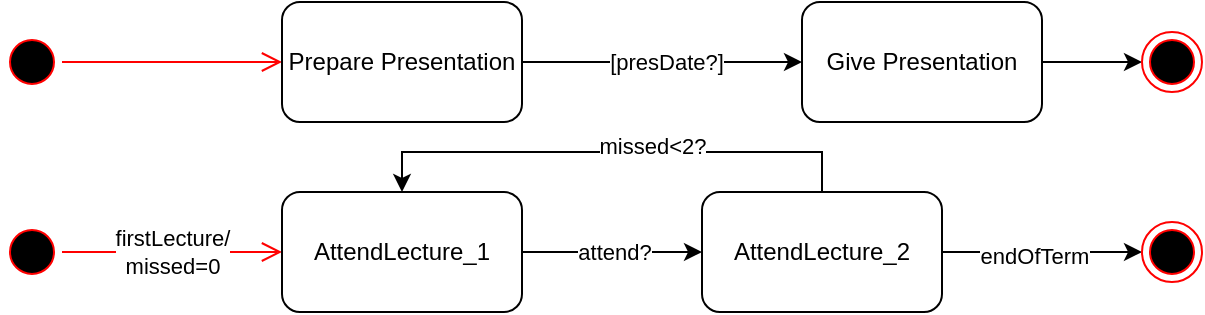 <mxfile version="26.0.16">
  <diagram name="Page-1" id="0wOkrVP3csroepFKxfg5">
    <mxGraphModel dx="1379" dy="819" grid="1" gridSize="10" guides="1" tooltips="1" connect="1" arrows="1" fold="1" page="1" pageScale="1" pageWidth="827" pageHeight="1169" math="0" shadow="0">
      <root>
        <mxCell id="0" />
        <mxCell id="1" parent="0" />
        <mxCell id="j-jOkeOCwelDXPwPtteb-1" value="" style="ellipse;html=1;shape=startState;fillColor=#000000;strokeColor=#ff0000;" vertex="1" parent="1">
          <mxGeometry x="110" y="310" width="30" height="30" as="geometry" />
        </mxCell>
        <mxCell id="j-jOkeOCwelDXPwPtteb-2" value="" style="edgeStyle=orthogonalEdgeStyle;html=1;verticalAlign=bottom;endArrow=open;endSize=8;strokeColor=#ff0000;rounded=0;entryX=0;entryY=0.5;entryDx=0;entryDy=0;exitX=1;exitY=0.5;exitDx=0;exitDy=0;" edge="1" source="j-jOkeOCwelDXPwPtteb-1" parent="1" target="j-jOkeOCwelDXPwPtteb-3">
          <mxGeometry relative="1" as="geometry">
            <mxPoint x="240" y="340" as="targetPoint" />
            <mxPoint x="150" y="325" as="sourcePoint" />
          </mxGeometry>
        </mxCell>
        <mxCell id="j-jOkeOCwelDXPwPtteb-4" style="edgeStyle=orthogonalEdgeStyle;rounded=0;orthogonalLoop=1;jettySize=auto;html=1;entryX=0;entryY=0.5;entryDx=0;entryDy=0;" edge="1" parent="1" source="j-jOkeOCwelDXPwPtteb-3" target="j-jOkeOCwelDXPwPtteb-6">
          <mxGeometry relative="1" as="geometry">
            <mxPoint x="490" y="580" as="targetPoint" />
          </mxGeometry>
        </mxCell>
        <mxCell id="j-jOkeOCwelDXPwPtteb-5" value="[presDate?]" style="edgeLabel;html=1;align=center;verticalAlign=middle;resizable=0;points=[];" vertex="1" connectable="0" parent="j-jOkeOCwelDXPwPtteb-4">
          <mxGeometry x="0.004" y="1" relative="1" as="geometry">
            <mxPoint x="1" y="1" as="offset" />
          </mxGeometry>
        </mxCell>
        <mxCell id="j-jOkeOCwelDXPwPtteb-3" value="Prepare Presentation" style="rounded=1;whiteSpace=wrap;html=1;" vertex="1" parent="1">
          <mxGeometry x="250" y="295" width="120" height="60" as="geometry" />
        </mxCell>
        <mxCell id="j-jOkeOCwelDXPwPtteb-8" style="edgeStyle=orthogonalEdgeStyle;rounded=0;orthogonalLoop=1;jettySize=auto;html=1;entryX=0;entryY=0.5;entryDx=0;entryDy=0;" edge="1" parent="1" source="j-jOkeOCwelDXPwPtteb-6" target="j-jOkeOCwelDXPwPtteb-7">
          <mxGeometry relative="1" as="geometry" />
        </mxCell>
        <mxCell id="j-jOkeOCwelDXPwPtteb-6" value="Give Presentation" style="rounded=1;whiteSpace=wrap;html=1;" vertex="1" parent="1">
          <mxGeometry x="510" y="295" width="120" height="60" as="geometry" />
        </mxCell>
        <mxCell id="j-jOkeOCwelDXPwPtteb-7" value="" style="ellipse;html=1;shape=endState;fillColor=#000000;strokeColor=#ff0000;" vertex="1" parent="1">
          <mxGeometry x="680" y="310" width="30" height="30" as="geometry" />
        </mxCell>
        <mxCell id="j-jOkeOCwelDXPwPtteb-10" value="" style="ellipse;html=1;shape=startState;fillColor=#000000;strokeColor=#ff0000;" vertex="1" parent="1">
          <mxGeometry x="110" y="405" width="30" height="30" as="geometry" />
        </mxCell>
        <mxCell id="j-jOkeOCwelDXPwPtteb-11" value="" style="edgeStyle=orthogonalEdgeStyle;html=1;verticalAlign=bottom;endArrow=open;endSize=8;strokeColor=#ff0000;rounded=0;entryX=0;entryY=0.5;entryDx=0;entryDy=0;exitX=1;exitY=0.5;exitDx=0;exitDy=0;" edge="1" parent="1" source="j-jOkeOCwelDXPwPtteb-10" target="j-jOkeOCwelDXPwPtteb-14">
          <mxGeometry relative="1" as="geometry">
            <mxPoint x="240" y="435" as="targetPoint" />
            <mxPoint x="150" y="420" as="sourcePoint" />
          </mxGeometry>
        </mxCell>
        <mxCell id="j-jOkeOCwelDXPwPtteb-18" value="firstLecture/&lt;br&gt;missed=0" style="edgeLabel;html=1;align=center;verticalAlign=middle;resizable=0;points=[];" vertex="1" connectable="0" parent="j-jOkeOCwelDXPwPtteb-11">
          <mxGeometry relative="1" as="geometry">
            <mxPoint as="offset" />
          </mxGeometry>
        </mxCell>
        <mxCell id="j-jOkeOCwelDXPwPtteb-12" style="edgeStyle=orthogonalEdgeStyle;rounded=0;orthogonalLoop=1;jettySize=auto;html=1;entryX=0;entryY=0.5;entryDx=0;entryDy=0;" edge="1" parent="1" source="j-jOkeOCwelDXPwPtteb-14" target="j-jOkeOCwelDXPwPtteb-16">
          <mxGeometry relative="1" as="geometry">
            <mxPoint x="490" y="675" as="targetPoint" />
          </mxGeometry>
        </mxCell>
        <mxCell id="j-jOkeOCwelDXPwPtteb-13" value="attend?" style="edgeLabel;html=1;align=center;verticalAlign=middle;resizable=0;points=[];" vertex="1" connectable="0" parent="j-jOkeOCwelDXPwPtteb-12">
          <mxGeometry x="0.004" y="1" relative="1" as="geometry">
            <mxPoint x="1" y="1" as="offset" />
          </mxGeometry>
        </mxCell>
        <mxCell id="j-jOkeOCwelDXPwPtteb-14" value="AttendLecture_1" style="rounded=1;whiteSpace=wrap;html=1;" vertex="1" parent="1">
          <mxGeometry x="250" y="390" width="120" height="60" as="geometry" />
        </mxCell>
        <mxCell id="j-jOkeOCwelDXPwPtteb-15" style="edgeStyle=orthogonalEdgeStyle;rounded=0;orthogonalLoop=1;jettySize=auto;html=1;entryX=0;entryY=0.5;entryDx=0;entryDy=0;" edge="1" parent="1" source="j-jOkeOCwelDXPwPtteb-16" target="j-jOkeOCwelDXPwPtteb-17">
          <mxGeometry relative="1" as="geometry" />
        </mxCell>
        <mxCell id="j-jOkeOCwelDXPwPtteb-23" value="endOfTerm" style="edgeLabel;html=1;align=center;verticalAlign=middle;resizable=0;points=[];" vertex="1" connectable="0" parent="j-jOkeOCwelDXPwPtteb-15">
          <mxGeometry x="-0.08" y="-2" relative="1" as="geometry">
            <mxPoint as="offset" />
          </mxGeometry>
        </mxCell>
        <mxCell id="j-jOkeOCwelDXPwPtteb-21" style="edgeStyle=orthogonalEdgeStyle;rounded=0;orthogonalLoop=1;jettySize=auto;html=1;entryX=0.5;entryY=0;entryDx=0;entryDy=0;exitX=0.5;exitY=0;exitDx=0;exitDy=0;" edge="1" parent="1" source="j-jOkeOCwelDXPwPtteb-16" target="j-jOkeOCwelDXPwPtteb-14">
          <mxGeometry relative="1" as="geometry" />
        </mxCell>
        <mxCell id="j-jOkeOCwelDXPwPtteb-22" value="missed&amp;lt;2?" style="edgeLabel;html=1;align=center;verticalAlign=middle;resizable=0;points=[];" vertex="1" connectable="0" parent="j-jOkeOCwelDXPwPtteb-21">
          <mxGeometry x="-0.16" y="-3" relative="1" as="geometry">
            <mxPoint as="offset" />
          </mxGeometry>
        </mxCell>
        <mxCell id="j-jOkeOCwelDXPwPtteb-16" value="AttendLecture_2" style="rounded=1;whiteSpace=wrap;html=1;" vertex="1" parent="1">
          <mxGeometry x="460" y="390" width="120" height="60" as="geometry" />
        </mxCell>
        <mxCell id="j-jOkeOCwelDXPwPtteb-17" value="" style="ellipse;html=1;shape=endState;fillColor=#000000;strokeColor=#ff0000;" vertex="1" parent="1">
          <mxGeometry x="680" y="405" width="30" height="30" as="geometry" />
        </mxCell>
      </root>
    </mxGraphModel>
  </diagram>
</mxfile>
